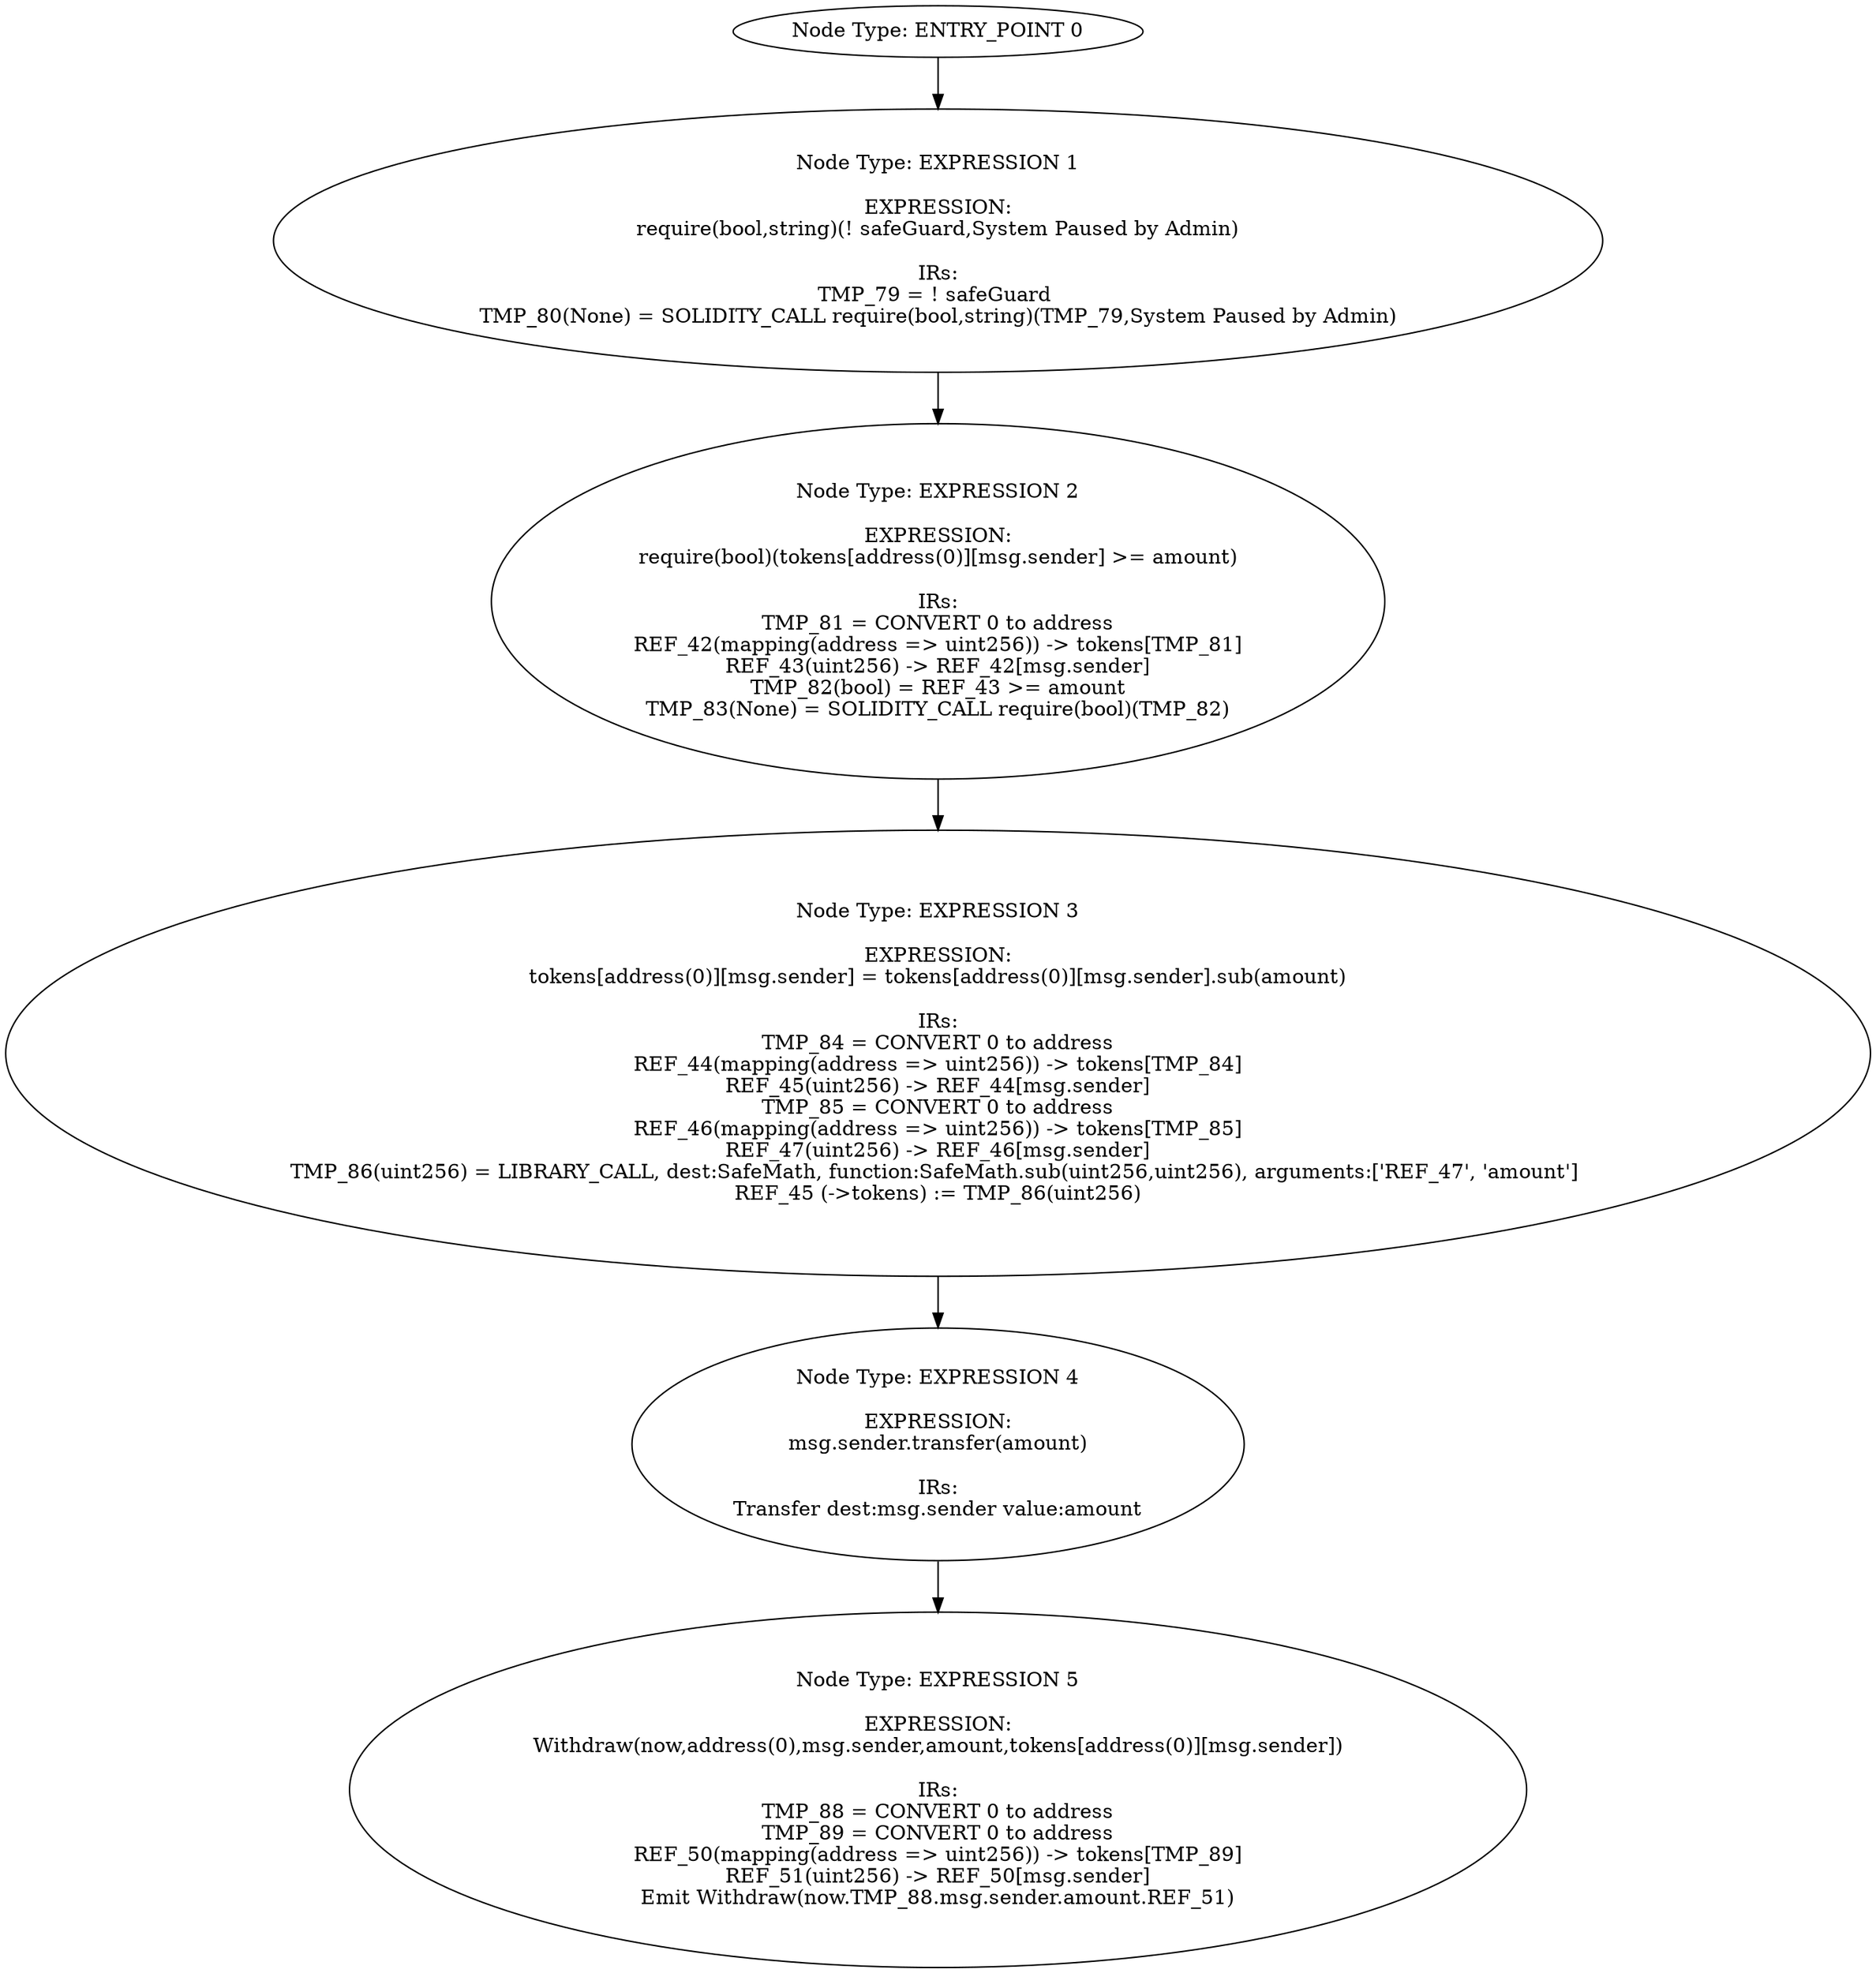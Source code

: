digraph{
0[label="Node Type: ENTRY_POINT 0
"];
0->1;
1[label="Node Type: EXPRESSION 1

EXPRESSION:
require(bool,string)(! safeGuard,System Paused by Admin)

IRs:
TMP_79 = ! safeGuard 
TMP_80(None) = SOLIDITY_CALL require(bool,string)(TMP_79,System Paused by Admin)"];
1->2;
2[label="Node Type: EXPRESSION 2

EXPRESSION:
require(bool)(tokens[address(0)][msg.sender] >= amount)

IRs:
TMP_81 = CONVERT 0 to address
REF_42(mapping(address => uint256)) -> tokens[TMP_81]
REF_43(uint256) -> REF_42[msg.sender]
TMP_82(bool) = REF_43 >= amount
TMP_83(None) = SOLIDITY_CALL require(bool)(TMP_82)"];
2->3;
3[label="Node Type: EXPRESSION 3

EXPRESSION:
tokens[address(0)][msg.sender] = tokens[address(0)][msg.sender].sub(amount)

IRs:
TMP_84 = CONVERT 0 to address
REF_44(mapping(address => uint256)) -> tokens[TMP_84]
REF_45(uint256) -> REF_44[msg.sender]
TMP_85 = CONVERT 0 to address
REF_46(mapping(address => uint256)) -> tokens[TMP_85]
REF_47(uint256) -> REF_46[msg.sender]
TMP_86(uint256) = LIBRARY_CALL, dest:SafeMath, function:SafeMath.sub(uint256,uint256), arguments:['REF_47', 'amount'] 
REF_45 (->tokens) := TMP_86(uint256)"];
3->4;
4[label="Node Type: EXPRESSION 4

EXPRESSION:
msg.sender.transfer(amount)

IRs:
Transfer dest:msg.sender value:amount"];
4->5;
5[label="Node Type: EXPRESSION 5

EXPRESSION:
Withdraw(now,address(0),msg.sender,amount,tokens[address(0)][msg.sender])

IRs:
TMP_88 = CONVERT 0 to address
TMP_89 = CONVERT 0 to address
REF_50(mapping(address => uint256)) -> tokens[TMP_89]
REF_51(uint256) -> REF_50[msg.sender]
Emit Withdraw(now.TMP_88.msg.sender.amount.REF_51)"];
}
